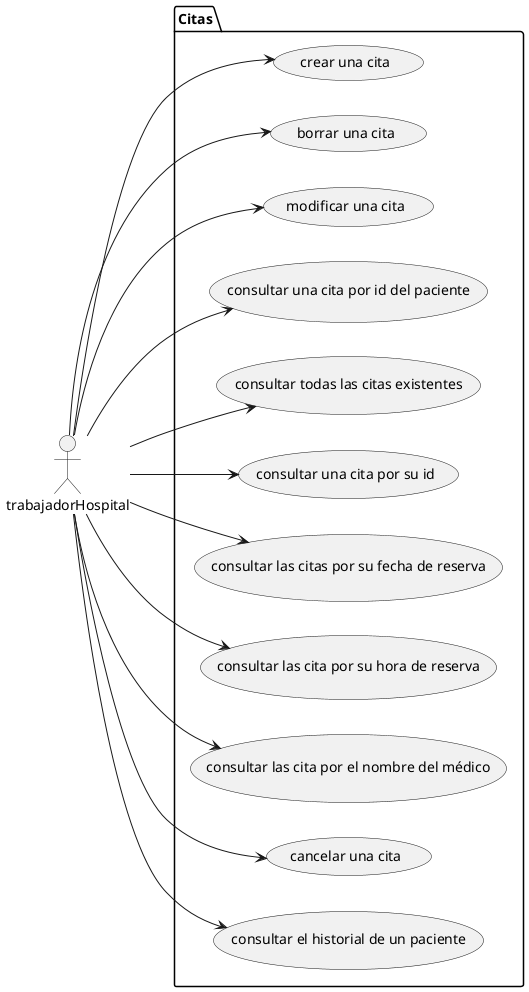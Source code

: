 @startuml

left to right direction
actor trabajadorHospital

package Citas {
  usecase "crear una cita" as UC1
  usecase "borrar una cita" as UC2
  usecase "modificar una cita" as UC3
  usecase "consultar una cita por id del paciente" as UC4
  usecase "consultar todas las citas existentes" as UC5
  usecase "consultar una cita por su id" as UC6
  usecase "consultar las citas por su fecha de reserva" as UC7
  usecase "consultar las cita por su hora de reserva" as UC8
  usecase "consultar las cita por el nombre del médico" as UC9
  usecase "cancelar una cita" as UC10
  usecase "consultar el historial de un paciente" as UC11
}

trabajadorHospital --> UC1
trabajadorHospital --> UC2
trabajadorHospital --> UC3
trabajadorHospital --> UC4
trabajadorHospital --> UC5
trabajadorHospital --> UC6
trabajadorHospital --> UC7
trabajadorHospital --> UC8
trabajadorHospital --> UC9
trabajadorHospital --> UC10
trabajadorHospital --> UC11


@enduml